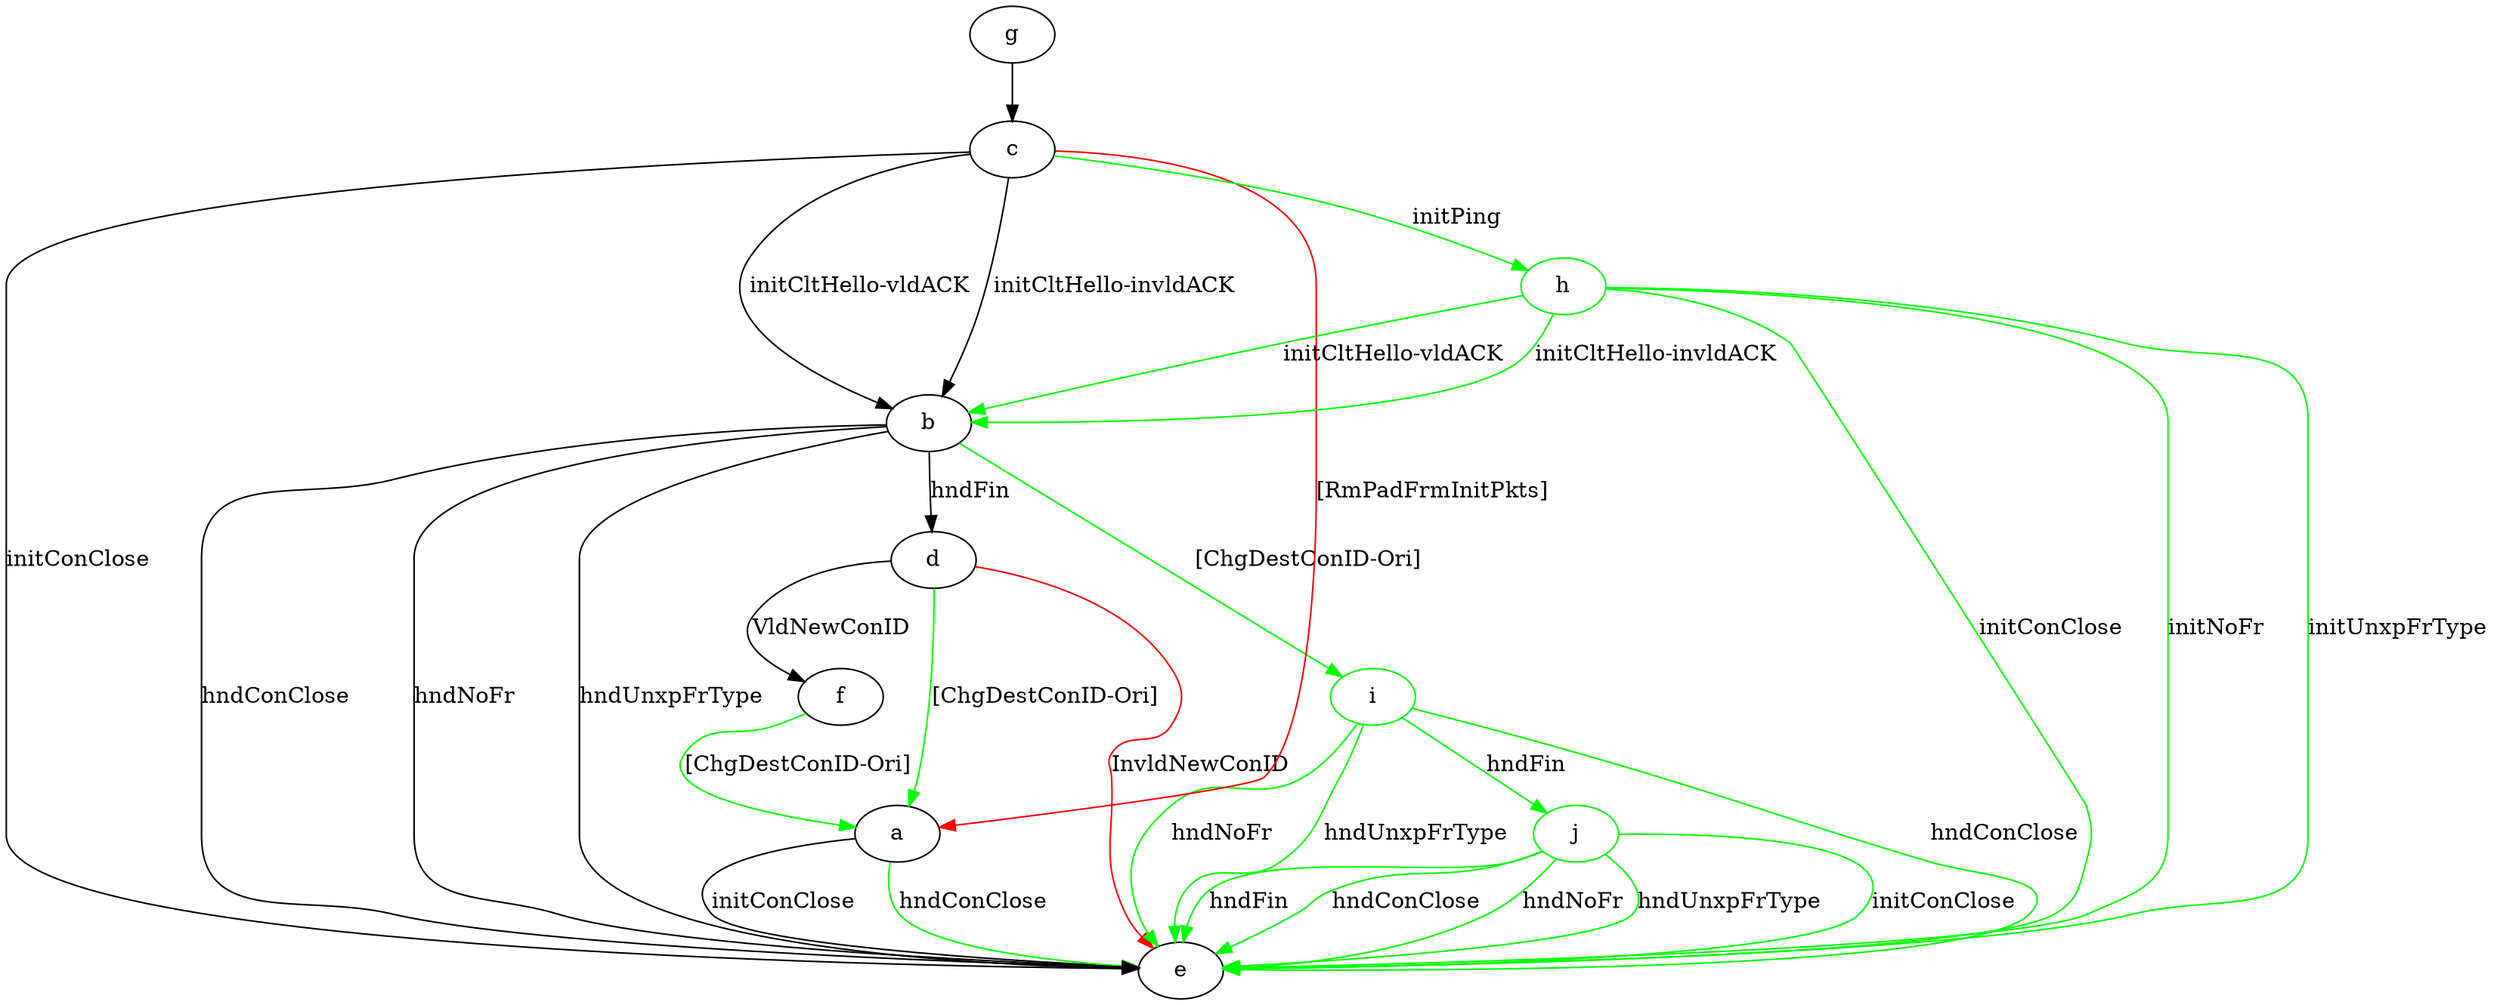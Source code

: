 digraph "" {
	a -> e	[key=0,
		label="initConClose "];
	a -> e	[key=1,
		color=green,
		label="hndConClose "];
	b -> d	[key=0,
		label="hndFin "];
	b -> e	[key=0,
		label="hndConClose "];
	b -> e	[key=1,
		label="hndNoFr "];
	b -> e	[key=2,
		label="hndUnxpFrType "];
	i	[color=green];
	b -> i	[key=0,
		color=green,
		label="[ChgDestConID-Ori] "];
	c -> a	[key=0,
		color=red,
		label="[RmPadFrmInitPkts] "];
	c -> b	[key=0,
		label="initCltHello-vldACK "];
	c -> b	[key=1,
		label="initCltHello-invldACK "];
	c -> e	[key=0,
		label="initConClose "];
	h	[color=green];
	c -> h	[key=0,
		color=green,
		label="initPing "];
	d -> a	[key=0,
		color=green,
		label="[ChgDestConID-Ori] "];
	d -> e	[key=0,
		color=red,
		label="InvldNewConID "];
	d -> f	[key=0,
		label="VldNewConID "];
	f -> a	[key=0,
		color=green,
		label="[ChgDestConID-Ori] "];
	g -> c	[key=0];
	h -> b	[key=0,
		color=green,
		label="initCltHello-vldACK "];
	h -> b	[key=1,
		color=green,
		label="initCltHello-invldACK "];
	h -> e	[key=0,
		color=green,
		label="initConClose "];
	h -> e	[key=1,
		color=green,
		label="initNoFr "];
	h -> e	[key=2,
		color=green,
		label="initUnxpFrType "];
	i -> e	[key=0,
		color=green,
		label="hndConClose "];
	i -> e	[key=1,
		color=green,
		label="hndNoFr "];
	i -> e	[key=2,
		color=green,
		label="hndUnxpFrType "];
	j	[color=green];
	i -> j	[key=0,
		color=green,
		label="hndFin "];
	j -> e	[key=0,
		color=green,
		label="initConClose "];
	j -> e	[key=1,
		color=green,
		label="hndFin "];
	j -> e	[key=2,
		color=green,
		label="hndConClose "];
	j -> e	[key=3,
		color=green,
		label="hndNoFr "];
	j -> e	[key=4,
		color=green,
		label="hndUnxpFrType "];
}
